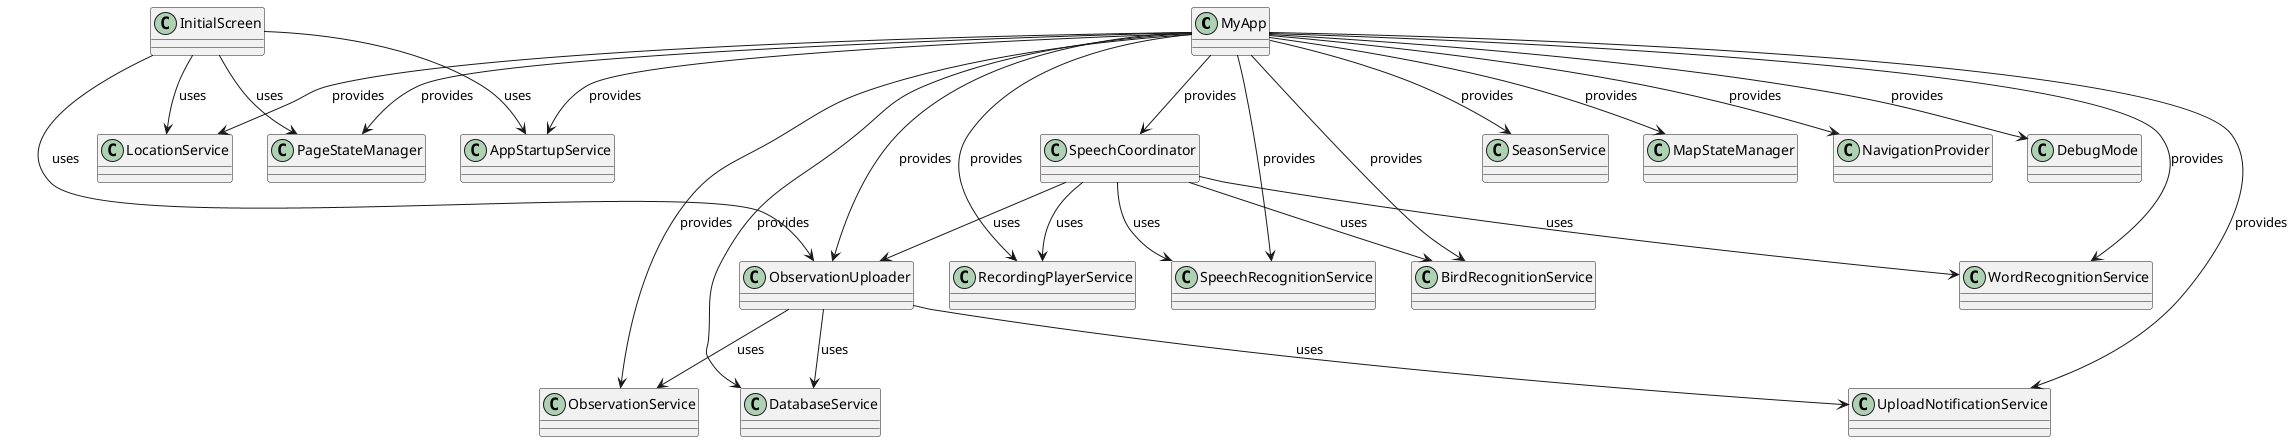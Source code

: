 @startuml

class MyApp
class InitialScreen
class AppStartupService
class SeasonService
class PageStateManager
class MapStateManager
class NavigationProvider
class UploadNotificationService
class DatabaseService
class ObservationService
class ObservationUploader
class RecordingPlayerService
class SpeechRecognitionService
class BirdRecognitionService
class WordRecognitionService
class SpeechCoordinator
class LocationService
class DebugMode

MyApp --> PageStateManager : provides
MyApp --> MapStateManager : provides
MyApp --> NavigationProvider : provides
MyApp --> UploadNotificationService : provides
MyApp --> DatabaseService : provides
MyApp --> ObservationService : provides
MyApp --> ObservationUploader : provides
MyApp --> RecordingPlayerService : provides
MyApp --> SpeechRecognitionService : provides
MyApp --> BirdRecognitionService : provides
MyApp --> WordRecognitionService : provides
MyApp --> SpeechCoordinator : provides
MyApp --> SeasonService : provides
MyApp --> AppStartupService : provides
MyApp --> LocationService : provides
MyApp --> DebugMode : provides

InitialScreen --> LocationService : uses
InitialScreen --> AppStartupService : uses
InitialScreen --> PageStateManager : uses
InitialScreen --> ObservationUploader : uses

SpeechCoordinator --> SpeechRecognitionService : uses
SpeechCoordinator --> BirdRecognitionService : uses
SpeechCoordinator --> WordRecognitionService : uses
SpeechCoordinator --> RecordingPlayerService : uses
SpeechCoordinator --> ObservationUploader : uses

ObservationUploader --> DatabaseService : uses
ObservationUploader --> ObservationService : uses
ObservationUploader --> UploadNotificationService : uses

@enduml